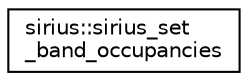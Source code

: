 digraph "Graphical Class Hierarchy"
{
 // INTERACTIVE_SVG=YES
  edge [fontname="Helvetica",fontsize="10",labelfontname="Helvetica",labelfontsize="10"];
  node [fontname="Helvetica",fontsize="10",shape=record];
  rankdir="LR";
  Node1 [label="sirius::sirius_set\l_band_occupancies",height=0.2,width=0.4,color="black", fillcolor="white", style="filled",URL="$interfacesirius_1_1sirius__set__band__occupancies.html"];
}
